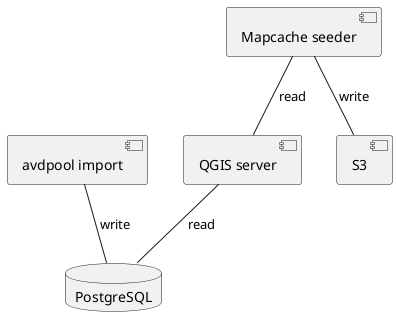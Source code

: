 @startuml agi-wmts
component "avdpool import" as avdpool
component "Mapcache seeder" as wmts
component "QGIS server" as wms
database "PostgreSQL" as db
component "S3" as s3

avdpool--db : write
wms--db : read
wmts--wms : read
wmts--s3 : write
@enduml
